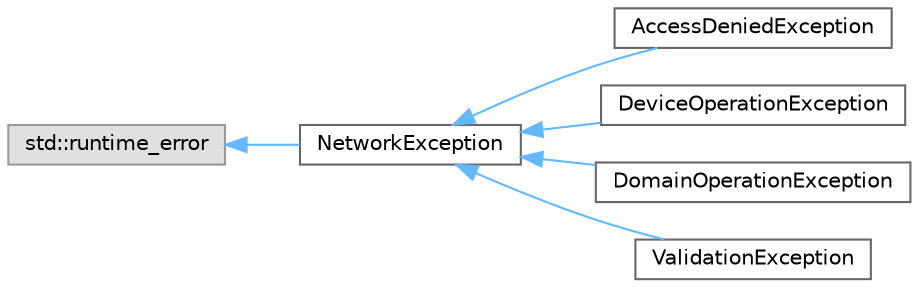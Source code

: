 digraph "Иерархия классов. Графический вид."
{
 // INTERACTIVE_SVG=YES
 // LATEX_PDF_SIZE
  bgcolor="transparent";
  edge [fontname=Helvetica,fontsize=10,labelfontname=Helvetica,labelfontsize=10];
  node [fontname=Helvetica,fontsize=10,shape=box,height=0.2,width=0.4];
  rankdir="LR";
  Node0 [id="Node000000",label="std::runtime_error",height=0.2,width=0.4,color="grey60", fillcolor="#E0E0E0", style="filled",tooltip=" "];
  Node0 -> Node1 [id="edge6_Node000000_Node000001",dir="back",color="steelblue1",style="solid",tooltip=" "];
  Node1 [id="Node000001",label="NetworkException",height=0.2,width=0.4,color="grey40", fillcolor="white", style="filled",URL="$class_network_exception.html",tooltip="Базовый класс исключений для сетевых операций."];
  Node1 -> Node2 [id="edge7_Node000001_Node000002",dir="back",color="steelblue1",style="solid",tooltip=" "];
  Node2 [id="Node000002",label="AccessDeniedException",height=0.2,width=0.4,color="grey40", fillcolor="white", style="filled",URL="$class_access_denied_exception.html",tooltip="Исключение для ошибок аутентификации и прав доступа."];
  Node1 -> Node3 [id="edge8_Node000001_Node000003",dir="back",color="steelblue1",style="solid",tooltip=" "];
  Node3 [id="Node000003",label="DeviceOperationException",height=0.2,width=0.4,color="grey40", fillcolor="white", style="filled",URL="$class_device_operation_exception.html",tooltip="Исключение для ошибок при операциях с устройствами."];
  Node1 -> Node4 [id="edge9_Node000001_Node000004",dir="back",color="steelblue1",style="solid",tooltip=" "];
  Node4 [id="Node000004",label="DomainOperationException",height=0.2,width=0.4,color="grey40", fillcolor="white", style="filled",URL="$class_domain_operation_exception.html",tooltip="Исключение для ошибок при операциях с доменами."];
  Node1 -> Node5 [id="edge10_Node000001_Node000005",dir="back",color="steelblue1",style="solid",tooltip=" "];
  Node5 [id="Node000005",label="ValidationException",height=0.2,width=0.4,color="grey40", fillcolor="white", style="filled",URL="$class_validation_exception.html",tooltip="Исключение для ошибок валидации данных."];
}
